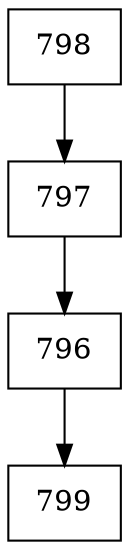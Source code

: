 digraph G {
  node [shape=record];
  node0 [label="{798}"];
  node0 -> node1;
  node1 [label="{797}"];
  node1 -> node2;
  node2 [label="{796}"];
  node2 -> node3;
  node3 [label="{799}"];
}
